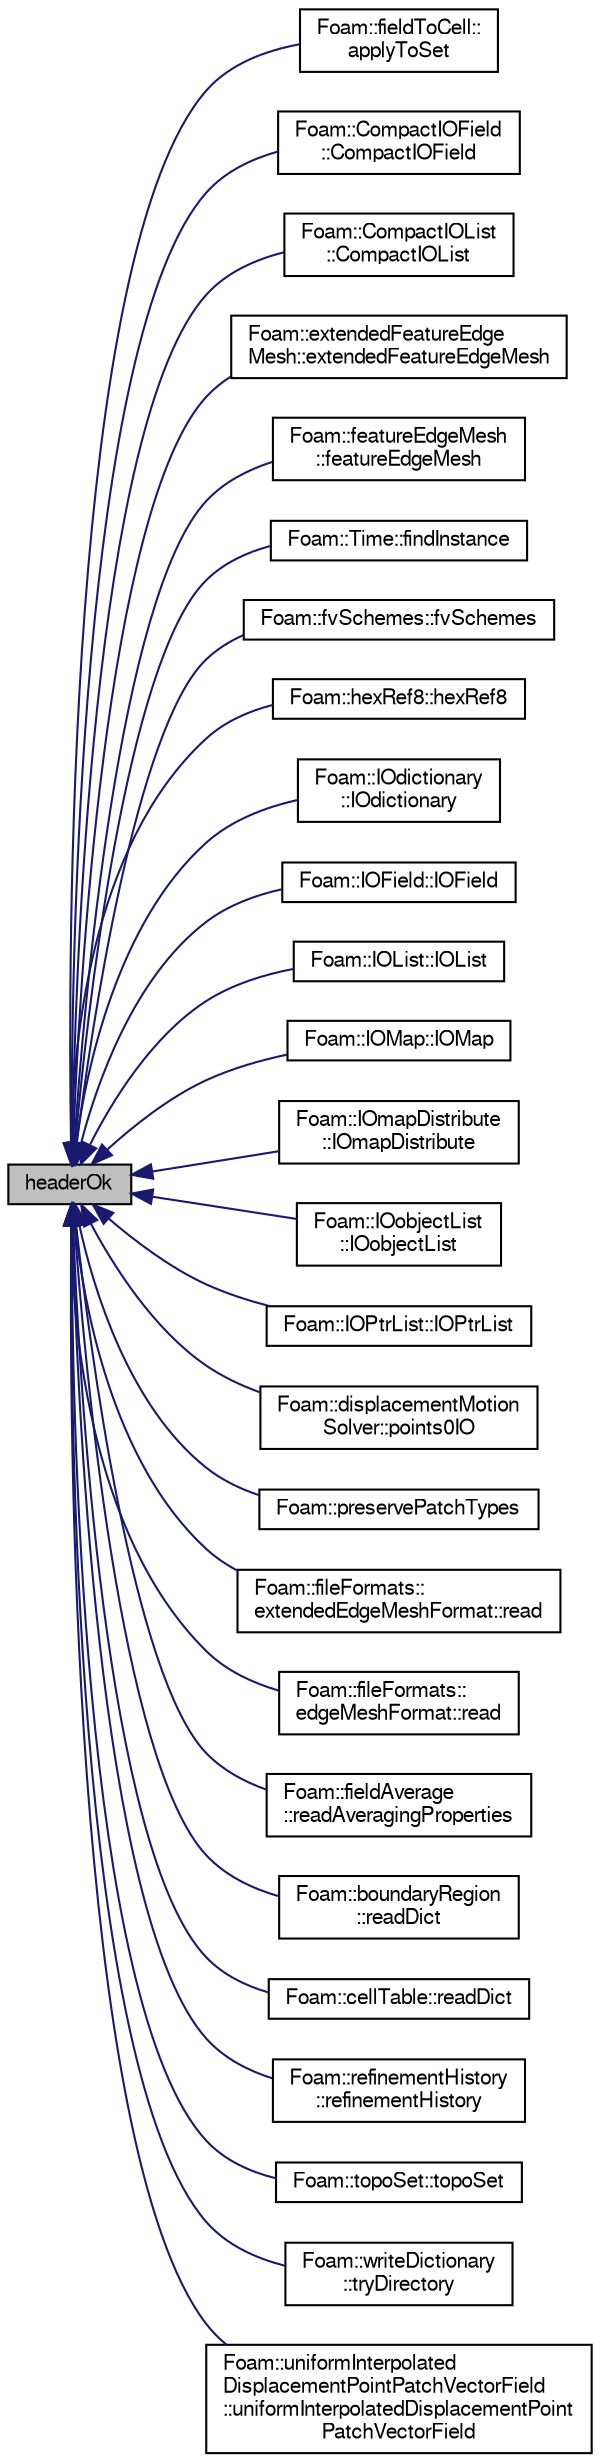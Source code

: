 digraph "headerOk"
{
  bgcolor="transparent";
  edge [fontname="FreeSans",fontsize="10",labelfontname="FreeSans",labelfontsize="10"];
  node [fontname="FreeSans",fontsize="10",shape=record];
  rankdir="LR";
  Node1 [label="headerOk",height=0.2,width=0.4,color="black", fillcolor="grey75", style="filled" fontcolor="black"];
  Node1 -> Node2 [dir="back",color="midnightblue",fontsize="10",style="solid",fontname="FreeSans"];
  Node2 [label="Foam::fieldToCell::\lapplyToSet",height=0.2,width=0.4,color="black",URL="$a00750.html#a9209c8f0dadc97abefaea99f168a85ae"];
  Node1 -> Node3 [dir="back",color="midnightblue",fontsize="10",style="solid",fontname="FreeSans"];
  Node3 [label="Foam::CompactIOField\l::CompactIOField",height=0.2,width=0.4,color="black",URL="$a00313.html#ac9b455708292068ed366a602554465c0",tooltip="Construct from IOobject. "];
  Node1 -> Node4 [dir="back",color="midnightblue",fontsize="10",style="solid",fontname="FreeSans"];
  Node4 [label="Foam::CompactIOList\l::CompactIOList",height=0.2,width=0.4,color="black",URL="$a00314.html#ab3a434fd5f4f316ffb1afa6706ee72ba",tooltip="Construct from IOobject. "];
  Node1 -> Node5 [dir="back",color="midnightblue",fontsize="10",style="solid",fontname="FreeSans"];
  Node5 [label="Foam::extendedFeatureEdge\lMesh::extendedFeatureEdgeMesh",height=0.2,width=0.4,color="black",URL="$a00681.html#a6adc759f54c663e50dd82d3820540d57",tooltip="Construct (read) given an IOobject. "];
  Node1 -> Node6 [dir="back",color="midnightblue",fontsize="10",style="solid",fontname="FreeSans"];
  Node6 [label="Foam::featureEdgeMesh\l::featureEdgeMesh",height=0.2,width=0.4,color="black",URL="$a00729.html#a7a53d15d141d0e33f9a731001cef160d",tooltip="Construct (read) given an IOobject. "];
  Node1 -> Node7 [dir="back",color="midnightblue",fontsize="10",style="solid",fontname="FreeSans"];
  Node7 [label="Foam::Time::findInstance",height=0.2,width=0.4,color="black",URL="$a02535.html#af4cda0e90561a5927c53e5cdb088c419",tooltip="Return the location of &quot;dir&quot; containing the file &quot;name&quot;. "];
  Node1 -> Node8 [dir="back",color="midnightblue",fontsize="10",style="solid",fontname="FreeSans"];
  Node8 [label="Foam::fvSchemes::fvSchemes",height=0.2,width=0.4,color="black",URL="$a00865.html#ac2b2b1dada02424dea33da1c7fc8eac0",tooltip="Construct for objectRegistry. "];
  Node1 -> Node9 [dir="back",color="midnightblue",fontsize="10",style="solid",fontname="FreeSans"];
  Node9 [label="Foam::hexRef8::hexRef8",height=0.2,width=0.4,color="black",URL="$a00980.html#a38c122950a32c54a78c49acb2637ac88",tooltip="Construct from mesh, read_if_present refinement data. "];
  Node1 -> Node10 [dir="back",color="midnightblue",fontsize="10",style="solid",fontname="FreeSans"];
  Node10 [label="Foam::IOdictionary\l::IOdictionary",height=0.2,width=0.4,color="black",URL="$a01135.html#a668d1ac4fd646613b3a8063bd830a724",tooltip="Construct given an IOobject. "];
  Node1 -> Node11 [dir="back",color="midnightblue",fontsize="10",style="solid",fontname="FreeSans"];
  Node11 [label="Foam::IOField::IOField",height=0.2,width=0.4,color="black",URL="$a01137.html#a49ba8c67aedb019c0fa96b8c0633791c",tooltip="Construct from IOobject. "];
  Node1 -> Node12 [dir="back",color="midnightblue",fontsize="10",style="solid",fontname="FreeSans"];
  Node12 [label="Foam::IOList::IOList",height=0.2,width=0.4,color="black",URL="$a01138.html#ae0055440fdb57f504778d8b2eee1ac58",tooltip="Construct from IOobject. "];
  Node1 -> Node13 [dir="back",color="midnightblue",fontsize="10",style="solid",fontname="FreeSans"];
  Node13 [label="Foam::IOMap::IOMap",height=0.2,width=0.4,color="black",URL="$a01139.html#aaaa1e58f434ce991d31b01f241208125",tooltip="Construct from IOobject. "];
  Node1 -> Node14 [dir="back",color="midnightblue",fontsize="10",style="solid",fontname="FreeSans"];
  Node14 [label="Foam::IOmapDistribute\l::IOmapDistribute",height=0.2,width=0.4,color="black",URL="$a01140.html#a99b889be4f9055fe99205ab9f40c70e9",tooltip="Construct given an IOobject. "];
  Node1 -> Node15 [dir="back",color="midnightblue",fontsize="10",style="solid",fontname="FreeSans"];
  Node15 [label="Foam::IOobjectList\l::IOobjectList",height=0.2,width=0.4,color="black",URL="$a01143.html#a9e5e36f54eecc37a77220eed1239524b",tooltip="Construct from objectRegistry and instance path. "];
  Node1 -> Node16 [dir="back",color="midnightblue",fontsize="10",style="solid",fontname="FreeSans"];
  Node16 [label="Foam::IOPtrList::IOPtrList",height=0.2,width=0.4,color="black",URL="$a01148.html#aa847f8ad3fd52249aaa4e517f2cd12c6",tooltip="Construct from IOobject using given Istream constructor class. "];
  Node1 -> Node17 [dir="back",color="midnightblue",fontsize="10",style="solid",fontname="FreeSans"];
  Node17 [label="Foam::displacementMotion\lSolver::points0IO",height=0.2,width=0.4,color="black",URL="$a00532.html#a52528a88aba30547c33c5ed90b319293",tooltip="Return IO object for points0. "];
  Node1 -> Node18 [dir="back",color="midnightblue",fontsize="10",style="solid",fontname="FreeSans"];
  Node18 [label="Foam::preservePatchTypes",height=0.2,width=0.4,color="black",URL="$a10237.html#aa5ba4f565a185dfa03afee2986b82183",tooltip="Preserve patch types. "];
  Node1 -> Node19 [dir="back",color="midnightblue",fontsize="10",style="solid",fontname="FreeSans"];
  Node19 [label="Foam::fileFormats::\lextendedEdgeMeshFormat::read",height=0.2,width=0.4,color="black",URL="$a00679.html#a464ebd67acbdff0014d4dae69e3ec4be",tooltip="Read from file. "];
  Node1 -> Node20 [dir="back",color="midnightblue",fontsize="10",style="solid",fontname="FreeSans"];
  Node20 [label="Foam::fileFormats::\ledgeMeshFormat::read",height=0.2,width=0.4,color="black",URL="$a00596.html#a464ebd67acbdff0014d4dae69e3ec4be",tooltip="Read from file. "];
  Node1 -> Node21 [dir="back",color="midnightblue",fontsize="10",style="solid",fontname="FreeSans"];
  Node21 [label="Foam::fieldAverage\l::readAveragingProperties",height=0.2,width=0.4,color="black",URL="$a00735.html#acdc49190984d3223cc808b5a80986fac",tooltip="Read averaging properties - steps and time. "];
  Node1 -> Node22 [dir="back",color="midnightblue",fontsize="10",style="solid",fontname="FreeSans"];
  Node22 [label="Foam::boundaryRegion\l::readDict",height=0.2,width=0.4,color="black",URL="$a00144.html#ac54ace7467d79653dee278077fb187b6",tooltip="Read constant/boundaryRegion. "];
  Node1 -> Node23 [dir="back",color="midnightblue",fontsize="10",style="solid",fontname="FreeSans"];
  Node23 [label="Foam::cellTable::readDict",height=0.2,width=0.4,color="black",URL="$a00225.html#a57e56444a03a71b0673d869fbbf5bcc7",tooltip="Read constant/cellTable. "];
  Node1 -> Node24 [dir="back",color="midnightblue",fontsize="10",style="solid",fontname="FreeSans"];
  Node24 [label="Foam::refinementHistory\l::refinementHistory",height=0.2,width=0.4,color="black",URL="$a02051.html#abdde36146e178ec3c82147ab8e08b54f",tooltip="Construct (read) given an IOobject. "];
  Node1 -> Node25 [dir="back",color="midnightblue",fontsize="10",style="solid",fontname="FreeSans"];
  Node25 [label="Foam::topoSet::topoSet",height=0.2,width=0.4,color="black",URL="$a02563.html#a7f2725dedd181d160c28699ed51ac090",tooltip="Construct from IOobject as explicitly passed type. "];
  Node1 -> Node26 [dir="back",color="midnightblue",fontsize="10",style="solid",fontname="FreeSans"];
  Node26 [label="Foam::writeDictionary\l::tryDirectory",height=0.2,width=0.4,color="black",URL="$a02798.html#a113e00641d54672c81a440cfcb170ce2",tooltip="Helper function to write the dictionary if found at location. "];
  Node1 -> Node27 [dir="back",color="midnightblue",fontsize="10",style="solid",fontname="FreeSans"];
  Node27 [label="Foam::uniformInterpolated\lDisplacementPointPatchVectorField\l::uniformInterpolatedDisplacementPoint\lPatchVectorField",height=0.2,width=0.4,color="black",URL="$a02676.html#a357a1bb9b7d4efe3512c84fa6f1afd46",tooltip="Construct from patch, internal field and dictionary. "];
}
